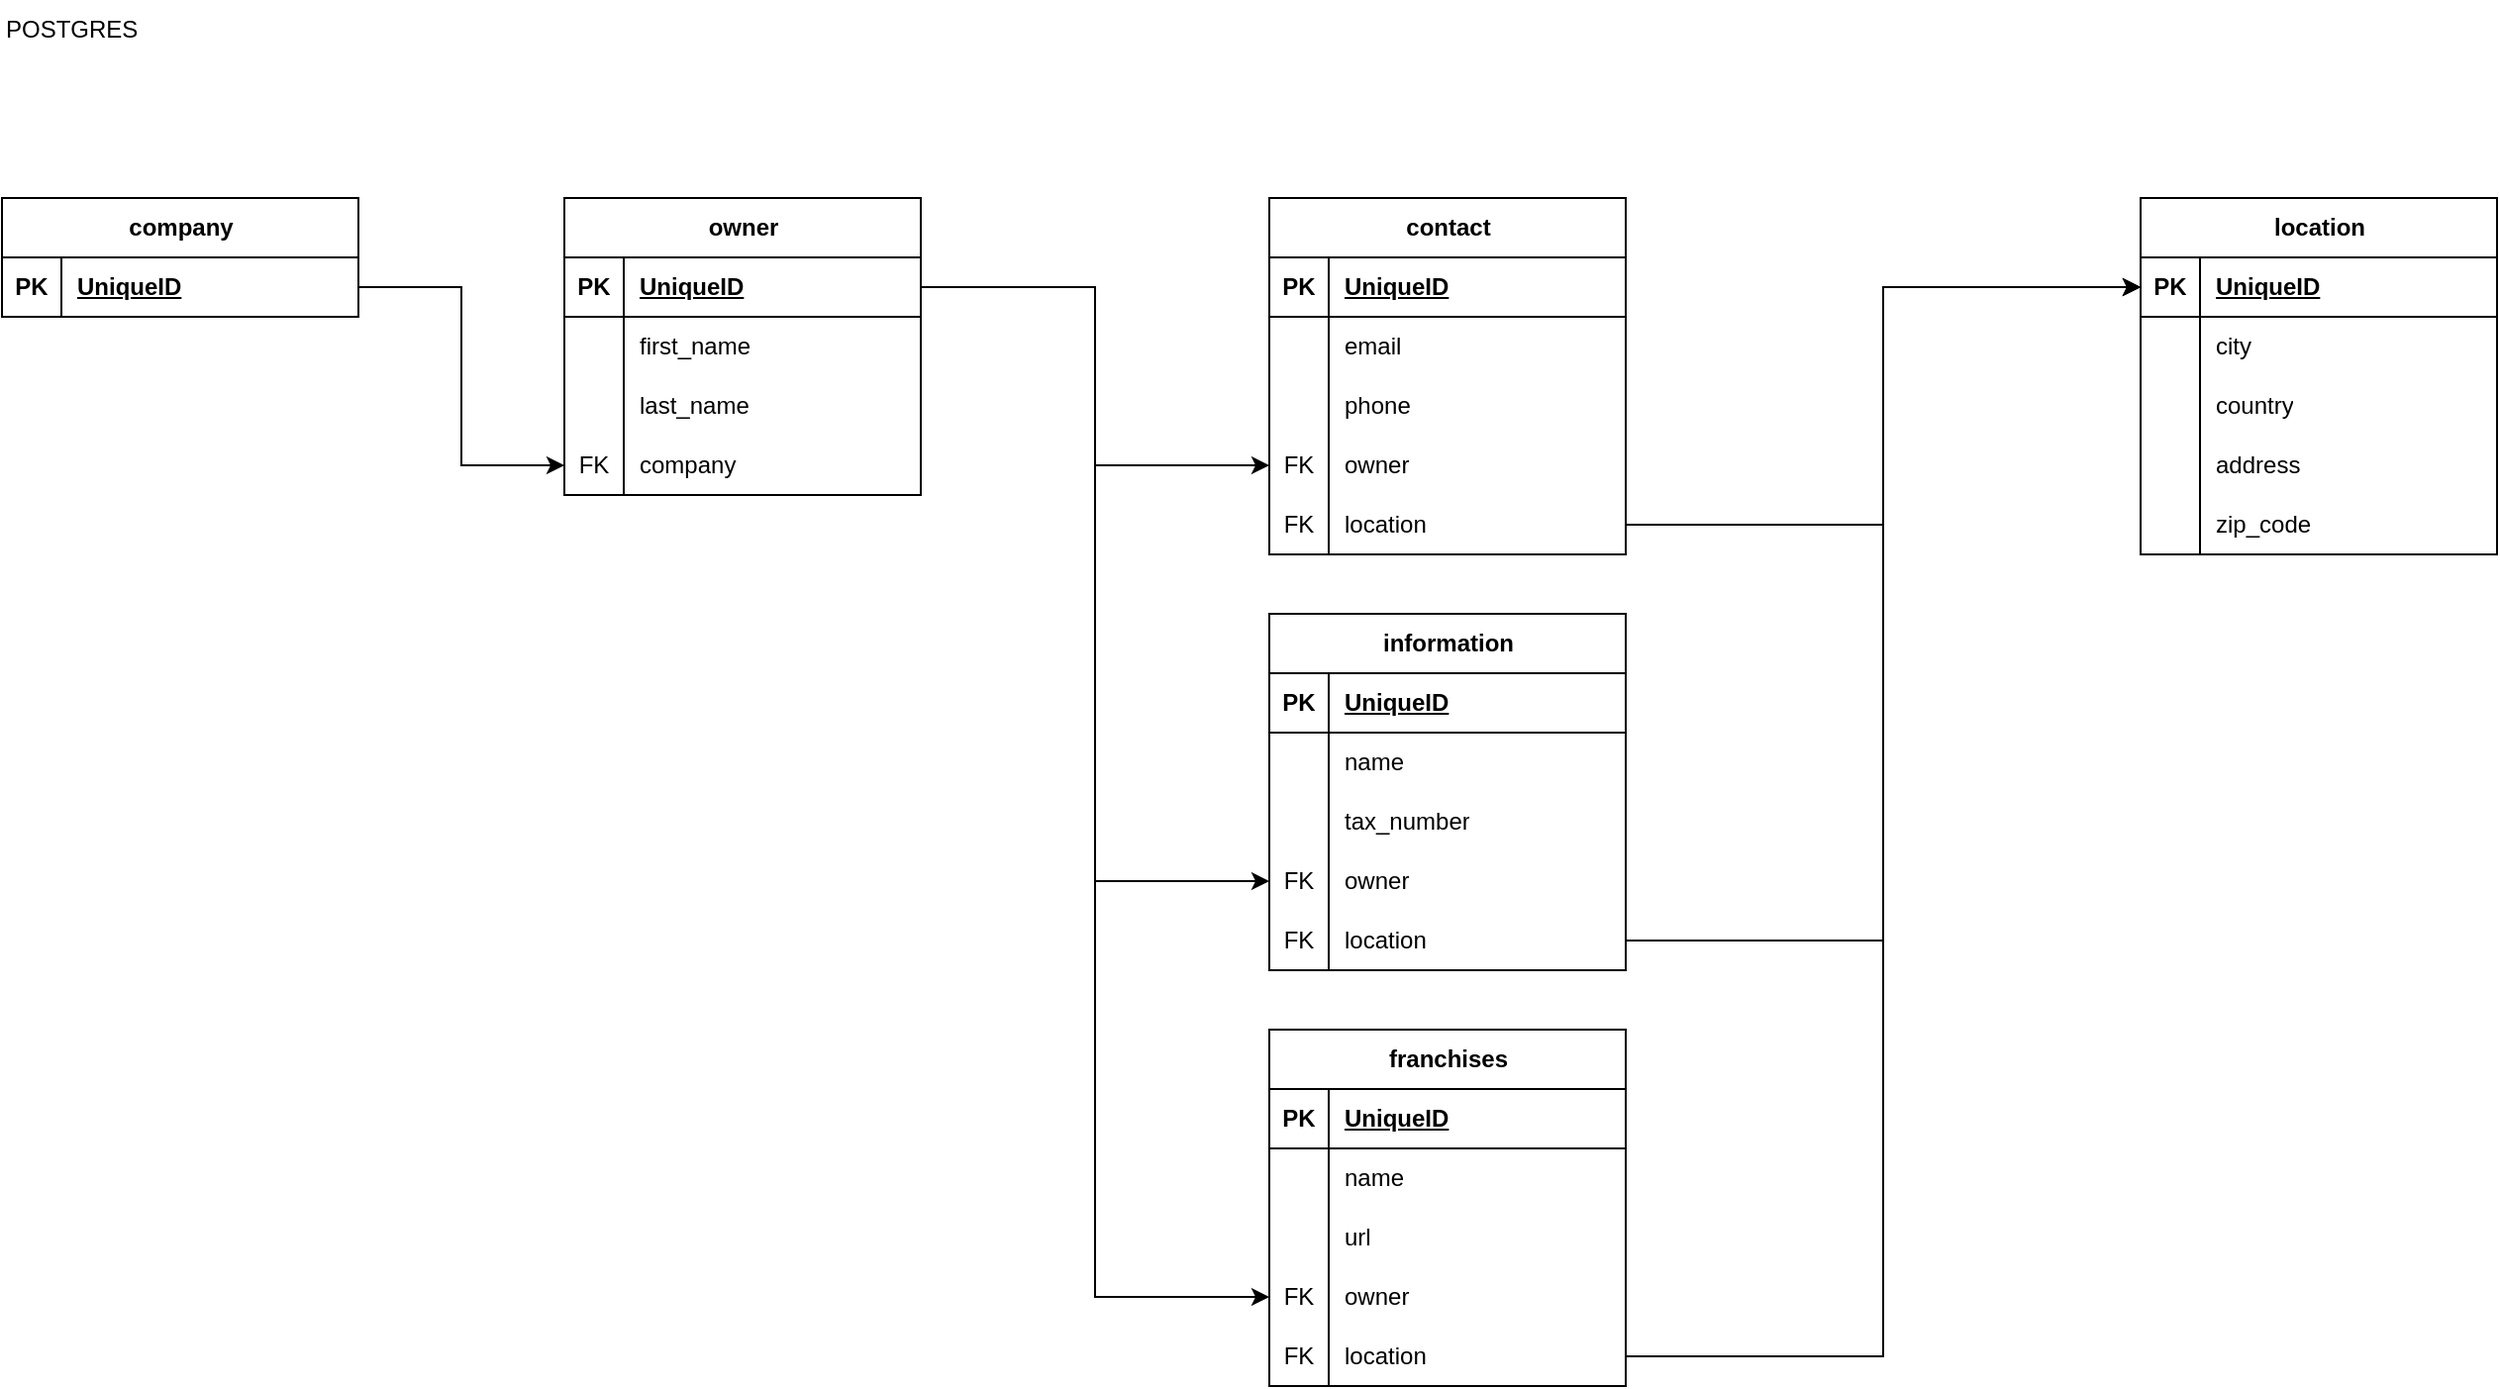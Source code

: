 <mxfile version="23.1.2" type="device">
  <diagram name="Página-1" id="Lu6jiRVJrtc0rcwJWDIR">
    <mxGraphModel dx="1656" dy="2217" grid="1" gridSize="10" guides="1" tooltips="1" connect="1" arrows="1" fold="1" page="1" pageScale="1" pageWidth="827" pageHeight="1169" math="0" shadow="0">
      <root>
        <mxCell id="0" />
        <mxCell id="1" parent="0" />
        <mxCell id="Efpk-ryuuagRvLYs-nq7-1" value="POSTGRES" style="text;html=1;align=left;verticalAlign=middle;resizable=0;points=[];autosize=1;strokeColor=none;fillColor=none;" vertex="1" parent="1">
          <mxGeometry x="40" y="-120" width="90" height="30" as="geometry" />
        </mxCell>
        <mxCell id="Efpk-ryuuagRvLYs-nq7-3" value="company" style="shape=table;startSize=30;container=1;collapsible=1;childLayout=tableLayout;fixedRows=1;rowLines=0;fontStyle=1;align=center;resizeLast=1;html=1;" vertex="1" parent="1">
          <mxGeometry x="40" y="-20" width="180" height="60" as="geometry" />
        </mxCell>
        <mxCell id="Efpk-ryuuagRvLYs-nq7-4" value="" style="shape=tableRow;horizontal=0;startSize=0;swimlaneHead=0;swimlaneBody=0;fillColor=none;collapsible=0;dropTarget=0;points=[[0,0.5],[1,0.5]];portConstraint=eastwest;top=0;left=0;right=0;bottom=1;" vertex="1" parent="Efpk-ryuuagRvLYs-nq7-3">
          <mxGeometry y="30" width="180" height="30" as="geometry" />
        </mxCell>
        <mxCell id="Efpk-ryuuagRvLYs-nq7-5" value="PK" style="shape=partialRectangle;connectable=0;fillColor=none;top=0;left=0;bottom=0;right=0;fontStyle=1;overflow=hidden;whiteSpace=wrap;html=1;" vertex="1" parent="Efpk-ryuuagRvLYs-nq7-4">
          <mxGeometry width="30" height="30" as="geometry">
            <mxRectangle width="30" height="30" as="alternateBounds" />
          </mxGeometry>
        </mxCell>
        <mxCell id="Efpk-ryuuagRvLYs-nq7-6" value="UniqueID" style="shape=partialRectangle;connectable=0;fillColor=none;top=0;left=0;bottom=0;right=0;align=left;spacingLeft=6;fontStyle=5;overflow=hidden;whiteSpace=wrap;html=1;" vertex="1" parent="Efpk-ryuuagRvLYs-nq7-4">
          <mxGeometry x="30" width="150" height="30" as="geometry">
            <mxRectangle width="150" height="30" as="alternateBounds" />
          </mxGeometry>
        </mxCell>
        <mxCell id="Efpk-ryuuagRvLYs-nq7-16" value="owner" style="shape=table;startSize=30;container=1;collapsible=1;childLayout=tableLayout;fixedRows=1;rowLines=0;fontStyle=1;align=center;resizeLast=1;html=1;" vertex="1" parent="1">
          <mxGeometry x="324" y="-20" width="180" height="150" as="geometry" />
        </mxCell>
        <mxCell id="Efpk-ryuuagRvLYs-nq7-17" value="" style="shape=tableRow;horizontal=0;startSize=0;swimlaneHead=0;swimlaneBody=0;fillColor=none;collapsible=0;dropTarget=0;points=[[0,0.5],[1,0.5]];portConstraint=eastwest;top=0;left=0;right=0;bottom=1;" vertex="1" parent="Efpk-ryuuagRvLYs-nq7-16">
          <mxGeometry y="30" width="180" height="30" as="geometry" />
        </mxCell>
        <mxCell id="Efpk-ryuuagRvLYs-nq7-18" value="PK" style="shape=partialRectangle;connectable=0;fillColor=none;top=0;left=0;bottom=0;right=0;fontStyle=1;overflow=hidden;whiteSpace=wrap;html=1;" vertex="1" parent="Efpk-ryuuagRvLYs-nq7-17">
          <mxGeometry width="30" height="30" as="geometry">
            <mxRectangle width="30" height="30" as="alternateBounds" />
          </mxGeometry>
        </mxCell>
        <mxCell id="Efpk-ryuuagRvLYs-nq7-19" value="UniqueID" style="shape=partialRectangle;connectable=0;fillColor=none;top=0;left=0;bottom=0;right=0;align=left;spacingLeft=6;fontStyle=5;overflow=hidden;whiteSpace=wrap;html=1;" vertex="1" parent="Efpk-ryuuagRvLYs-nq7-17">
          <mxGeometry x="30" width="150" height="30" as="geometry">
            <mxRectangle width="150" height="30" as="alternateBounds" />
          </mxGeometry>
        </mxCell>
        <mxCell id="Efpk-ryuuagRvLYs-nq7-20" value="" style="shape=tableRow;horizontal=0;startSize=0;swimlaneHead=0;swimlaneBody=0;fillColor=none;collapsible=0;dropTarget=0;points=[[0,0.5],[1,0.5]];portConstraint=eastwest;top=0;left=0;right=0;bottom=0;" vertex="1" parent="Efpk-ryuuagRvLYs-nq7-16">
          <mxGeometry y="60" width="180" height="30" as="geometry" />
        </mxCell>
        <mxCell id="Efpk-ryuuagRvLYs-nq7-21" value="" style="shape=partialRectangle;connectable=0;fillColor=none;top=0;left=0;bottom=0;right=0;editable=1;overflow=hidden;whiteSpace=wrap;html=1;" vertex="1" parent="Efpk-ryuuagRvLYs-nq7-20">
          <mxGeometry width="30" height="30" as="geometry">
            <mxRectangle width="30" height="30" as="alternateBounds" />
          </mxGeometry>
        </mxCell>
        <mxCell id="Efpk-ryuuagRvLYs-nq7-22" value="first_name" style="shape=partialRectangle;connectable=0;fillColor=none;top=0;left=0;bottom=0;right=0;align=left;spacingLeft=6;overflow=hidden;whiteSpace=wrap;html=1;" vertex="1" parent="Efpk-ryuuagRvLYs-nq7-20">
          <mxGeometry x="30" width="150" height="30" as="geometry">
            <mxRectangle width="150" height="30" as="alternateBounds" />
          </mxGeometry>
        </mxCell>
        <mxCell id="Efpk-ryuuagRvLYs-nq7-23" style="shape=tableRow;horizontal=0;startSize=0;swimlaneHead=0;swimlaneBody=0;fillColor=none;collapsible=0;dropTarget=0;points=[[0,0.5],[1,0.5]];portConstraint=eastwest;top=0;left=0;right=0;bottom=0;" vertex="1" parent="Efpk-ryuuagRvLYs-nq7-16">
          <mxGeometry y="90" width="180" height="30" as="geometry" />
        </mxCell>
        <mxCell id="Efpk-ryuuagRvLYs-nq7-24" style="shape=partialRectangle;connectable=0;fillColor=none;top=0;left=0;bottom=0;right=0;editable=1;overflow=hidden;whiteSpace=wrap;html=1;" vertex="1" parent="Efpk-ryuuagRvLYs-nq7-23">
          <mxGeometry width="30" height="30" as="geometry">
            <mxRectangle width="30" height="30" as="alternateBounds" />
          </mxGeometry>
        </mxCell>
        <mxCell id="Efpk-ryuuagRvLYs-nq7-25" value="last_name" style="shape=partialRectangle;connectable=0;fillColor=none;top=0;left=0;bottom=0;right=0;align=left;spacingLeft=6;overflow=hidden;whiteSpace=wrap;html=1;" vertex="1" parent="Efpk-ryuuagRvLYs-nq7-23">
          <mxGeometry x="30" width="150" height="30" as="geometry">
            <mxRectangle width="150" height="30" as="alternateBounds" />
          </mxGeometry>
        </mxCell>
        <mxCell id="Efpk-ryuuagRvLYs-nq7-26" style="shape=tableRow;horizontal=0;startSize=0;swimlaneHead=0;swimlaneBody=0;fillColor=none;collapsible=0;dropTarget=0;points=[[0,0.5],[1,0.5]];portConstraint=eastwest;top=0;left=0;right=0;bottom=0;" vertex="1" parent="Efpk-ryuuagRvLYs-nq7-16">
          <mxGeometry y="120" width="180" height="30" as="geometry" />
        </mxCell>
        <mxCell id="Efpk-ryuuagRvLYs-nq7-27" value="FK" style="shape=partialRectangle;connectable=0;fillColor=none;top=0;left=0;bottom=0;right=0;editable=1;overflow=hidden;whiteSpace=wrap;html=1;" vertex="1" parent="Efpk-ryuuagRvLYs-nq7-26">
          <mxGeometry width="30" height="30" as="geometry">
            <mxRectangle width="30" height="30" as="alternateBounds" />
          </mxGeometry>
        </mxCell>
        <mxCell id="Efpk-ryuuagRvLYs-nq7-28" value="company" style="shape=partialRectangle;connectable=0;fillColor=none;top=0;left=0;bottom=0;right=0;align=left;spacingLeft=6;overflow=hidden;whiteSpace=wrap;html=1;" vertex="1" parent="Efpk-ryuuagRvLYs-nq7-26">
          <mxGeometry x="30" width="150" height="30" as="geometry">
            <mxRectangle width="150" height="30" as="alternateBounds" />
          </mxGeometry>
        </mxCell>
        <mxCell id="Efpk-ryuuagRvLYs-nq7-35" style="edgeStyle=orthogonalEdgeStyle;rounded=0;orthogonalLoop=1;jettySize=auto;html=1;" edge="1" parent="1" source="Efpk-ryuuagRvLYs-nq7-4" target="Efpk-ryuuagRvLYs-nq7-26">
          <mxGeometry relative="1" as="geometry" />
        </mxCell>
        <mxCell id="Efpk-ryuuagRvLYs-nq7-36" value="contact" style="shape=table;startSize=30;container=1;collapsible=1;childLayout=tableLayout;fixedRows=1;rowLines=0;fontStyle=1;align=center;resizeLast=1;html=1;" vertex="1" parent="1">
          <mxGeometry x="680" y="-20" width="180" height="180" as="geometry" />
        </mxCell>
        <mxCell id="Efpk-ryuuagRvLYs-nq7-37" value="" style="shape=tableRow;horizontal=0;startSize=0;swimlaneHead=0;swimlaneBody=0;fillColor=none;collapsible=0;dropTarget=0;points=[[0,0.5],[1,0.5]];portConstraint=eastwest;top=0;left=0;right=0;bottom=1;" vertex="1" parent="Efpk-ryuuagRvLYs-nq7-36">
          <mxGeometry y="30" width="180" height="30" as="geometry" />
        </mxCell>
        <mxCell id="Efpk-ryuuagRvLYs-nq7-38" value="PK" style="shape=partialRectangle;connectable=0;fillColor=none;top=0;left=0;bottom=0;right=0;fontStyle=1;overflow=hidden;whiteSpace=wrap;html=1;" vertex="1" parent="Efpk-ryuuagRvLYs-nq7-37">
          <mxGeometry width="30" height="30" as="geometry">
            <mxRectangle width="30" height="30" as="alternateBounds" />
          </mxGeometry>
        </mxCell>
        <mxCell id="Efpk-ryuuagRvLYs-nq7-39" value="UniqueID" style="shape=partialRectangle;connectable=0;fillColor=none;top=0;left=0;bottom=0;right=0;align=left;spacingLeft=6;fontStyle=5;overflow=hidden;whiteSpace=wrap;html=1;" vertex="1" parent="Efpk-ryuuagRvLYs-nq7-37">
          <mxGeometry x="30" width="150" height="30" as="geometry">
            <mxRectangle width="150" height="30" as="alternateBounds" />
          </mxGeometry>
        </mxCell>
        <mxCell id="Efpk-ryuuagRvLYs-nq7-40" value="" style="shape=tableRow;horizontal=0;startSize=0;swimlaneHead=0;swimlaneBody=0;fillColor=none;collapsible=0;dropTarget=0;points=[[0,0.5],[1,0.5]];portConstraint=eastwest;top=0;left=0;right=0;bottom=0;" vertex="1" parent="Efpk-ryuuagRvLYs-nq7-36">
          <mxGeometry y="60" width="180" height="30" as="geometry" />
        </mxCell>
        <mxCell id="Efpk-ryuuagRvLYs-nq7-41" value="" style="shape=partialRectangle;connectable=0;fillColor=none;top=0;left=0;bottom=0;right=0;editable=1;overflow=hidden;whiteSpace=wrap;html=1;" vertex="1" parent="Efpk-ryuuagRvLYs-nq7-40">
          <mxGeometry width="30" height="30" as="geometry">
            <mxRectangle width="30" height="30" as="alternateBounds" />
          </mxGeometry>
        </mxCell>
        <mxCell id="Efpk-ryuuagRvLYs-nq7-42" value="email" style="shape=partialRectangle;connectable=0;fillColor=none;top=0;left=0;bottom=0;right=0;align=left;spacingLeft=6;overflow=hidden;whiteSpace=wrap;html=1;" vertex="1" parent="Efpk-ryuuagRvLYs-nq7-40">
          <mxGeometry x="30" width="150" height="30" as="geometry">
            <mxRectangle width="150" height="30" as="alternateBounds" />
          </mxGeometry>
        </mxCell>
        <mxCell id="Efpk-ryuuagRvLYs-nq7-43" style="shape=tableRow;horizontal=0;startSize=0;swimlaneHead=0;swimlaneBody=0;fillColor=none;collapsible=0;dropTarget=0;points=[[0,0.5],[1,0.5]];portConstraint=eastwest;top=0;left=0;right=0;bottom=0;" vertex="1" parent="Efpk-ryuuagRvLYs-nq7-36">
          <mxGeometry y="90" width="180" height="30" as="geometry" />
        </mxCell>
        <mxCell id="Efpk-ryuuagRvLYs-nq7-44" style="shape=partialRectangle;connectable=0;fillColor=none;top=0;left=0;bottom=0;right=0;editable=1;overflow=hidden;whiteSpace=wrap;html=1;" vertex="1" parent="Efpk-ryuuagRvLYs-nq7-43">
          <mxGeometry width="30" height="30" as="geometry">
            <mxRectangle width="30" height="30" as="alternateBounds" />
          </mxGeometry>
        </mxCell>
        <mxCell id="Efpk-ryuuagRvLYs-nq7-45" value="phone" style="shape=partialRectangle;connectable=0;fillColor=none;top=0;left=0;bottom=0;right=0;align=left;spacingLeft=6;overflow=hidden;whiteSpace=wrap;html=1;" vertex="1" parent="Efpk-ryuuagRvLYs-nq7-43">
          <mxGeometry x="30" width="150" height="30" as="geometry">
            <mxRectangle width="150" height="30" as="alternateBounds" />
          </mxGeometry>
        </mxCell>
        <mxCell id="Efpk-ryuuagRvLYs-nq7-46" style="shape=tableRow;horizontal=0;startSize=0;swimlaneHead=0;swimlaneBody=0;fillColor=none;collapsible=0;dropTarget=0;points=[[0,0.5],[1,0.5]];portConstraint=eastwest;top=0;left=0;right=0;bottom=0;" vertex="1" parent="Efpk-ryuuagRvLYs-nq7-36">
          <mxGeometry y="120" width="180" height="30" as="geometry" />
        </mxCell>
        <mxCell id="Efpk-ryuuagRvLYs-nq7-47" value="FK" style="shape=partialRectangle;connectable=0;fillColor=none;top=0;left=0;bottom=0;right=0;editable=1;overflow=hidden;whiteSpace=wrap;html=1;" vertex="1" parent="Efpk-ryuuagRvLYs-nq7-46">
          <mxGeometry width="30" height="30" as="geometry">
            <mxRectangle width="30" height="30" as="alternateBounds" />
          </mxGeometry>
        </mxCell>
        <mxCell id="Efpk-ryuuagRvLYs-nq7-48" value="owner" style="shape=partialRectangle;connectable=0;fillColor=none;top=0;left=0;bottom=0;right=0;align=left;spacingLeft=6;overflow=hidden;whiteSpace=wrap;html=1;" vertex="1" parent="Efpk-ryuuagRvLYs-nq7-46">
          <mxGeometry x="30" width="150" height="30" as="geometry">
            <mxRectangle width="150" height="30" as="alternateBounds" />
          </mxGeometry>
        </mxCell>
        <mxCell id="Efpk-ryuuagRvLYs-nq7-83" style="shape=tableRow;horizontal=0;startSize=0;swimlaneHead=0;swimlaneBody=0;fillColor=none;collapsible=0;dropTarget=0;points=[[0,0.5],[1,0.5]];portConstraint=eastwest;top=0;left=0;right=0;bottom=0;" vertex="1" parent="Efpk-ryuuagRvLYs-nq7-36">
          <mxGeometry y="150" width="180" height="30" as="geometry" />
        </mxCell>
        <mxCell id="Efpk-ryuuagRvLYs-nq7-84" value="FK" style="shape=partialRectangle;connectable=0;fillColor=none;top=0;left=0;bottom=0;right=0;editable=1;overflow=hidden;whiteSpace=wrap;html=1;" vertex="1" parent="Efpk-ryuuagRvLYs-nq7-83">
          <mxGeometry width="30" height="30" as="geometry">
            <mxRectangle width="30" height="30" as="alternateBounds" />
          </mxGeometry>
        </mxCell>
        <mxCell id="Efpk-ryuuagRvLYs-nq7-85" value="location" style="shape=partialRectangle;connectable=0;fillColor=none;top=0;left=0;bottom=0;right=0;align=left;spacingLeft=6;overflow=hidden;whiteSpace=wrap;html=1;" vertex="1" parent="Efpk-ryuuagRvLYs-nq7-83">
          <mxGeometry x="30" width="150" height="30" as="geometry">
            <mxRectangle width="150" height="30" as="alternateBounds" />
          </mxGeometry>
        </mxCell>
        <mxCell id="Efpk-ryuuagRvLYs-nq7-50" value="location" style="shape=table;startSize=30;container=1;collapsible=1;childLayout=tableLayout;fixedRows=1;rowLines=0;fontStyle=1;align=center;resizeLast=1;html=1;" vertex="1" parent="1">
          <mxGeometry x="1120" y="-20" width="180" height="180" as="geometry" />
        </mxCell>
        <mxCell id="Efpk-ryuuagRvLYs-nq7-51" value="" style="shape=tableRow;horizontal=0;startSize=0;swimlaneHead=0;swimlaneBody=0;fillColor=none;collapsible=0;dropTarget=0;points=[[0,0.5],[1,0.5]];portConstraint=eastwest;top=0;left=0;right=0;bottom=1;" vertex="1" parent="Efpk-ryuuagRvLYs-nq7-50">
          <mxGeometry y="30" width="180" height="30" as="geometry" />
        </mxCell>
        <mxCell id="Efpk-ryuuagRvLYs-nq7-52" value="PK" style="shape=partialRectangle;connectable=0;fillColor=none;top=0;left=0;bottom=0;right=0;fontStyle=1;overflow=hidden;whiteSpace=wrap;html=1;" vertex="1" parent="Efpk-ryuuagRvLYs-nq7-51">
          <mxGeometry width="30" height="30" as="geometry">
            <mxRectangle width="30" height="30" as="alternateBounds" />
          </mxGeometry>
        </mxCell>
        <mxCell id="Efpk-ryuuagRvLYs-nq7-53" value="UniqueID" style="shape=partialRectangle;connectable=0;fillColor=none;top=0;left=0;bottom=0;right=0;align=left;spacingLeft=6;fontStyle=5;overflow=hidden;whiteSpace=wrap;html=1;" vertex="1" parent="Efpk-ryuuagRvLYs-nq7-51">
          <mxGeometry x="30" width="150" height="30" as="geometry">
            <mxRectangle width="150" height="30" as="alternateBounds" />
          </mxGeometry>
        </mxCell>
        <mxCell id="Efpk-ryuuagRvLYs-nq7-54" value="" style="shape=tableRow;horizontal=0;startSize=0;swimlaneHead=0;swimlaneBody=0;fillColor=none;collapsible=0;dropTarget=0;points=[[0,0.5],[1,0.5]];portConstraint=eastwest;top=0;left=0;right=0;bottom=0;" vertex="1" parent="Efpk-ryuuagRvLYs-nq7-50">
          <mxGeometry y="60" width="180" height="30" as="geometry" />
        </mxCell>
        <mxCell id="Efpk-ryuuagRvLYs-nq7-55" value="" style="shape=partialRectangle;connectable=0;fillColor=none;top=0;left=0;bottom=0;right=0;editable=1;overflow=hidden;whiteSpace=wrap;html=1;" vertex="1" parent="Efpk-ryuuagRvLYs-nq7-54">
          <mxGeometry width="30" height="30" as="geometry">
            <mxRectangle width="30" height="30" as="alternateBounds" />
          </mxGeometry>
        </mxCell>
        <mxCell id="Efpk-ryuuagRvLYs-nq7-56" value="city" style="shape=partialRectangle;connectable=0;fillColor=none;top=0;left=0;bottom=0;right=0;align=left;spacingLeft=6;overflow=hidden;whiteSpace=wrap;html=1;" vertex="1" parent="Efpk-ryuuagRvLYs-nq7-54">
          <mxGeometry x="30" width="150" height="30" as="geometry">
            <mxRectangle width="150" height="30" as="alternateBounds" />
          </mxGeometry>
        </mxCell>
        <mxCell id="Efpk-ryuuagRvLYs-nq7-57" style="shape=tableRow;horizontal=0;startSize=0;swimlaneHead=0;swimlaneBody=0;fillColor=none;collapsible=0;dropTarget=0;points=[[0,0.5],[1,0.5]];portConstraint=eastwest;top=0;left=0;right=0;bottom=0;" vertex="1" parent="Efpk-ryuuagRvLYs-nq7-50">
          <mxGeometry y="90" width="180" height="30" as="geometry" />
        </mxCell>
        <mxCell id="Efpk-ryuuagRvLYs-nq7-58" style="shape=partialRectangle;connectable=0;fillColor=none;top=0;left=0;bottom=0;right=0;editable=1;overflow=hidden;whiteSpace=wrap;html=1;" vertex="1" parent="Efpk-ryuuagRvLYs-nq7-57">
          <mxGeometry width="30" height="30" as="geometry">
            <mxRectangle width="30" height="30" as="alternateBounds" />
          </mxGeometry>
        </mxCell>
        <mxCell id="Efpk-ryuuagRvLYs-nq7-59" value="country" style="shape=partialRectangle;connectable=0;fillColor=none;top=0;left=0;bottom=0;right=0;align=left;spacingLeft=6;overflow=hidden;whiteSpace=wrap;html=1;" vertex="1" parent="Efpk-ryuuagRvLYs-nq7-57">
          <mxGeometry x="30" width="150" height="30" as="geometry">
            <mxRectangle width="150" height="30" as="alternateBounds" />
          </mxGeometry>
        </mxCell>
        <mxCell id="Efpk-ryuuagRvLYs-nq7-60" style="shape=tableRow;horizontal=0;startSize=0;swimlaneHead=0;swimlaneBody=0;fillColor=none;collapsible=0;dropTarget=0;points=[[0,0.5],[1,0.5]];portConstraint=eastwest;top=0;left=0;right=0;bottom=0;" vertex="1" parent="Efpk-ryuuagRvLYs-nq7-50">
          <mxGeometry y="120" width="180" height="30" as="geometry" />
        </mxCell>
        <mxCell id="Efpk-ryuuagRvLYs-nq7-61" value="" style="shape=partialRectangle;connectable=0;fillColor=none;top=0;left=0;bottom=0;right=0;editable=1;overflow=hidden;whiteSpace=wrap;html=1;" vertex="1" parent="Efpk-ryuuagRvLYs-nq7-60">
          <mxGeometry width="30" height="30" as="geometry">
            <mxRectangle width="30" height="30" as="alternateBounds" />
          </mxGeometry>
        </mxCell>
        <mxCell id="Efpk-ryuuagRvLYs-nq7-62" value="address" style="shape=partialRectangle;connectable=0;fillColor=none;top=0;left=0;bottom=0;right=0;align=left;spacingLeft=6;overflow=hidden;whiteSpace=wrap;html=1;" vertex="1" parent="Efpk-ryuuagRvLYs-nq7-60">
          <mxGeometry x="30" width="150" height="30" as="geometry">
            <mxRectangle width="150" height="30" as="alternateBounds" />
          </mxGeometry>
        </mxCell>
        <mxCell id="Efpk-ryuuagRvLYs-nq7-63" style="shape=tableRow;horizontal=0;startSize=0;swimlaneHead=0;swimlaneBody=0;fillColor=none;collapsible=0;dropTarget=0;points=[[0,0.5],[1,0.5]];portConstraint=eastwest;top=0;left=0;right=0;bottom=0;" vertex="1" parent="Efpk-ryuuagRvLYs-nq7-50">
          <mxGeometry y="150" width="180" height="30" as="geometry" />
        </mxCell>
        <mxCell id="Efpk-ryuuagRvLYs-nq7-64" style="shape=partialRectangle;connectable=0;fillColor=none;top=0;left=0;bottom=0;right=0;editable=1;overflow=hidden;whiteSpace=wrap;html=1;" vertex="1" parent="Efpk-ryuuagRvLYs-nq7-63">
          <mxGeometry width="30" height="30" as="geometry">
            <mxRectangle width="30" height="30" as="alternateBounds" />
          </mxGeometry>
        </mxCell>
        <mxCell id="Efpk-ryuuagRvLYs-nq7-65" value="zip_code" style="shape=partialRectangle;connectable=0;fillColor=none;top=0;left=0;bottom=0;right=0;align=left;spacingLeft=6;overflow=hidden;whiteSpace=wrap;html=1;" vertex="1" parent="Efpk-ryuuagRvLYs-nq7-63">
          <mxGeometry x="30" width="150" height="30" as="geometry">
            <mxRectangle width="150" height="30" as="alternateBounds" />
          </mxGeometry>
        </mxCell>
        <mxCell id="Efpk-ryuuagRvLYs-nq7-70" value="information" style="shape=table;startSize=30;container=1;collapsible=1;childLayout=tableLayout;fixedRows=1;rowLines=0;fontStyle=1;align=center;resizeLast=1;html=1;" vertex="1" parent="1">
          <mxGeometry x="680" y="190" width="180" height="180" as="geometry" />
        </mxCell>
        <mxCell id="Efpk-ryuuagRvLYs-nq7-71" value="" style="shape=tableRow;horizontal=0;startSize=0;swimlaneHead=0;swimlaneBody=0;fillColor=none;collapsible=0;dropTarget=0;points=[[0,0.5],[1,0.5]];portConstraint=eastwest;top=0;left=0;right=0;bottom=1;" vertex="1" parent="Efpk-ryuuagRvLYs-nq7-70">
          <mxGeometry y="30" width="180" height="30" as="geometry" />
        </mxCell>
        <mxCell id="Efpk-ryuuagRvLYs-nq7-72" value="PK" style="shape=partialRectangle;connectable=0;fillColor=none;top=0;left=0;bottom=0;right=0;fontStyle=1;overflow=hidden;whiteSpace=wrap;html=1;" vertex="1" parent="Efpk-ryuuagRvLYs-nq7-71">
          <mxGeometry width="30" height="30" as="geometry">
            <mxRectangle width="30" height="30" as="alternateBounds" />
          </mxGeometry>
        </mxCell>
        <mxCell id="Efpk-ryuuagRvLYs-nq7-73" value="UniqueID" style="shape=partialRectangle;connectable=0;fillColor=none;top=0;left=0;bottom=0;right=0;align=left;spacingLeft=6;fontStyle=5;overflow=hidden;whiteSpace=wrap;html=1;" vertex="1" parent="Efpk-ryuuagRvLYs-nq7-71">
          <mxGeometry x="30" width="150" height="30" as="geometry">
            <mxRectangle width="150" height="30" as="alternateBounds" />
          </mxGeometry>
        </mxCell>
        <mxCell id="Efpk-ryuuagRvLYs-nq7-74" value="" style="shape=tableRow;horizontal=0;startSize=0;swimlaneHead=0;swimlaneBody=0;fillColor=none;collapsible=0;dropTarget=0;points=[[0,0.5],[1,0.5]];portConstraint=eastwest;top=0;left=0;right=0;bottom=0;" vertex="1" parent="Efpk-ryuuagRvLYs-nq7-70">
          <mxGeometry y="60" width="180" height="30" as="geometry" />
        </mxCell>
        <mxCell id="Efpk-ryuuagRvLYs-nq7-75" value="" style="shape=partialRectangle;connectable=0;fillColor=none;top=0;left=0;bottom=0;right=0;editable=1;overflow=hidden;whiteSpace=wrap;html=1;" vertex="1" parent="Efpk-ryuuagRvLYs-nq7-74">
          <mxGeometry width="30" height="30" as="geometry">
            <mxRectangle width="30" height="30" as="alternateBounds" />
          </mxGeometry>
        </mxCell>
        <mxCell id="Efpk-ryuuagRvLYs-nq7-76" value="name" style="shape=partialRectangle;connectable=0;fillColor=none;top=0;left=0;bottom=0;right=0;align=left;spacingLeft=6;overflow=hidden;whiteSpace=wrap;html=1;" vertex="1" parent="Efpk-ryuuagRvLYs-nq7-74">
          <mxGeometry x="30" width="150" height="30" as="geometry">
            <mxRectangle width="150" height="30" as="alternateBounds" />
          </mxGeometry>
        </mxCell>
        <mxCell id="Efpk-ryuuagRvLYs-nq7-77" style="shape=tableRow;horizontal=0;startSize=0;swimlaneHead=0;swimlaneBody=0;fillColor=none;collapsible=0;dropTarget=0;points=[[0,0.5],[1,0.5]];portConstraint=eastwest;top=0;left=0;right=0;bottom=0;" vertex="1" parent="Efpk-ryuuagRvLYs-nq7-70">
          <mxGeometry y="90" width="180" height="30" as="geometry" />
        </mxCell>
        <mxCell id="Efpk-ryuuagRvLYs-nq7-78" style="shape=partialRectangle;connectable=0;fillColor=none;top=0;left=0;bottom=0;right=0;editable=1;overflow=hidden;whiteSpace=wrap;html=1;" vertex="1" parent="Efpk-ryuuagRvLYs-nq7-77">
          <mxGeometry width="30" height="30" as="geometry">
            <mxRectangle width="30" height="30" as="alternateBounds" />
          </mxGeometry>
        </mxCell>
        <mxCell id="Efpk-ryuuagRvLYs-nq7-79" value="tax_number" style="shape=partialRectangle;connectable=0;fillColor=none;top=0;left=0;bottom=0;right=0;align=left;spacingLeft=6;overflow=hidden;whiteSpace=wrap;html=1;" vertex="1" parent="Efpk-ryuuagRvLYs-nq7-77">
          <mxGeometry x="30" width="150" height="30" as="geometry">
            <mxRectangle width="150" height="30" as="alternateBounds" />
          </mxGeometry>
        </mxCell>
        <mxCell id="Efpk-ryuuagRvLYs-nq7-80" style="shape=tableRow;horizontal=0;startSize=0;swimlaneHead=0;swimlaneBody=0;fillColor=none;collapsible=0;dropTarget=0;points=[[0,0.5],[1,0.5]];portConstraint=eastwest;top=0;left=0;right=0;bottom=0;" vertex="1" parent="Efpk-ryuuagRvLYs-nq7-70">
          <mxGeometry y="120" width="180" height="30" as="geometry" />
        </mxCell>
        <mxCell id="Efpk-ryuuagRvLYs-nq7-81" value="FK" style="shape=partialRectangle;connectable=0;fillColor=none;top=0;left=0;bottom=0;right=0;editable=1;overflow=hidden;whiteSpace=wrap;html=1;" vertex="1" parent="Efpk-ryuuagRvLYs-nq7-80">
          <mxGeometry width="30" height="30" as="geometry">
            <mxRectangle width="30" height="30" as="alternateBounds" />
          </mxGeometry>
        </mxCell>
        <mxCell id="Efpk-ryuuagRvLYs-nq7-82" value="owner" style="shape=partialRectangle;connectable=0;fillColor=none;top=0;left=0;bottom=0;right=0;align=left;spacingLeft=6;overflow=hidden;whiteSpace=wrap;html=1;" vertex="1" parent="Efpk-ryuuagRvLYs-nq7-80">
          <mxGeometry x="30" width="150" height="30" as="geometry">
            <mxRectangle width="150" height="30" as="alternateBounds" />
          </mxGeometry>
        </mxCell>
        <mxCell id="Efpk-ryuuagRvLYs-nq7-87" style="shape=tableRow;horizontal=0;startSize=0;swimlaneHead=0;swimlaneBody=0;fillColor=none;collapsible=0;dropTarget=0;points=[[0,0.5],[1,0.5]];portConstraint=eastwest;top=0;left=0;right=0;bottom=0;" vertex="1" parent="Efpk-ryuuagRvLYs-nq7-70">
          <mxGeometry y="150" width="180" height="30" as="geometry" />
        </mxCell>
        <mxCell id="Efpk-ryuuagRvLYs-nq7-88" value="FK" style="shape=partialRectangle;connectable=0;fillColor=none;top=0;left=0;bottom=0;right=0;editable=1;overflow=hidden;whiteSpace=wrap;html=1;" vertex="1" parent="Efpk-ryuuagRvLYs-nq7-87">
          <mxGeometry width="30" height="30" as="geometry">
            <mxRectangle width="30" height="30" as="alternateBounds" />
          </mxGeometry>
        </mxCell>
        <mxCell id="Efpk-ryuuagRvLYs-nq7-89" value="location" style="shape=partialRectangle;connectable=0;fillColor=none;top=0;left=0;bottom=0;right=0;align=left;spacingLeft=6;overflow=hidden;whiteSpace=wrap;html=1;" vertex="1" parent="Efpk-ryuuagRvLYs-nq7-87">
          <mxGeometry x="30" width="150" height="30" as="geometry">
            <mxRectangle width="150" height="30" as="alternateBounds" />
          </mxGeometry>
        </mxCell>
        <mxCell id="Efpk-ryuuagRvLYs-nq7-117" value="franchises" style="shape=table;startSize=30;container=1;collapsible=1;childLayout=tableLayout;fixedRows=1;rowLines=0;fontStyle=1;align=center;resizeLast=1;html=1;" vertex="1" parent="1">
          <mxGeometry x="680" y="400" width="180" height="180" as="geometry" />
        </mxCell>
        <mxCell id="Efpk-ryuuagRvLYs-nq7-118" value="" style="shape=tableRow;horizontal=0;startSize=0;swimlaneHead=0;swimlaneBody=0;fillColor=none;collapsible=0;dropTarget=0;points=[[0,0.5],[1,0.5]];portConstraint=eastwest;top=0;left=0;right=0;bottom=1;" vertex="1" parent="Efpk-ryuuagRvLYs-nq7-117">
          <mxGeometry y="30" width="180" height="30" as="geometry" />
        </mxCell>
        <mxCell id="Efpk-ryuuagRvLYs-nq7-119" value="PK" style="shape=partialRectangle;connectable=0;fillColor=none;top=0;left=0;bottom=0;right=0;fontStyle=1;overflow=hidden;whiteSpace=wrap;html=1;" vertex="1" parent="Efpk-ryuuagRvLYs-nq7-118">
          <mxGeometry width="30" height="30" as="geometry">
            <mxRectangle width="30" height="30" as="alternateBounds" />
          </mxGeometry>
        </mxCell>
        <mxCell id="Efpk-ryuuagRvLYs-nq7-120" value="UniqueID" style="shape=partialRectangle;connectable=0;fillColor=none;top=0;left=0;bottom=0;right=0;align=left;spacingLeft=6;fontStyle=5;overflow=hidden;whiteSpace=wrap;html=1;" vertex="1" parent="Efpk-ryuuagRvLYs-nq7-118">
          <mxGeometry x="30" width="150" height="30" as="geometry">
            <mxRectangle width="150" height="30" as="alternateBounds" />
          </mxGeometry>
        </mxCell>
        <mxCell id="Efpk-ryuuagRvLYs-nq7-121" value="" style="shape=tableRow;horizontal=0;startSize=0;swimlaneHead=0;swimlaneBody=0;fillColor=none;collapsible=0;dropTarget=0;points=[[0,0.5],[1,0.5]];portConstraint=eastwest;top=0;left=0;right=0;bottom=0;" vertex="1" parent="Efpk-ryuuagRvLYs-nq7-117">
          <mxGeometry y="60" width="180" height="30" as="geometry" />
        </mxCell>
        <mxCell id="Efpk-ryuuagRvLYs-nq7-122" value="" style="shape=partialRectangle;connectable=0;fillColor=none;top=0;left=0;bottom=0;right=0;editable=1;overflow=hidden;whiteSpace=wrap;html=1;" vertex="1" parent="Efpk-ryuuagRvLYs-nq7-121">
          <mxGeometry width="30" height="30" as="geometry">
            <mxRectangle width="30" height="30" as="alternateBounds" />
          </mxGeometry>
        </mxCell>
        <mxCell id="Efpk-ryuuagRvLYs-nq7-123" value="name" style="shape=partialRectangle;connectable=0;fillColor=none;top=0;left=0;bottom=0;right=0;align=left;spacingLeft=6;overflow=hidden;whiteSpace=wrap;html=1;" vertex="1" parent="Efpk-ryuuagRvLYs-nq7-121">
          <mxGeometry x="30" width="150" height="30" as="geometry">
            <mxRectangle width="150" height="30" as="alternateBounds" />
          </mxGeometry>
        </mxCell>
        <mxCell id="Efpk-ryuuagRvLYs-nq7-124" style="shape=tableRow;horizontal=0;startSize=0;swimlaneHead=0;swimlaneBody=0;fillColor=none;collapsible=0;dropTarget=0;points=[[0,0.5],[1,0.5]];portConstraint=eastwest;top=0;left=0;right=0;bottom=0;" vertex="1" parent="Efpk-ryuuagRvLYs-nq7-117">
          <mxGeometry y="90" width="180" height="30" as="geometry" />
        </mxCell>
        <mxCell id="Efpk-ryuuagRvLYs-nq7-125" style="shape=partialRectangle;connectable=0;fillColor=none;top=0;left=0;bottom=0;right=0;editable=1;overflow=hidden;whiteSpace=wrap;html=1;" vertex="1" parent="Efpk-ryuuagRvLYs-nq7-124">
          <mxGeometry width="30" height="30" as="geometry">
            <mxRectangle width="30" height="30" as="alternateBounds" />
          </mxGeometry>
        </mxCell>
        <mxCell id="Efpk-ryuuagRvLYs-nq7-126" value="url" style="shape=partialRectangle;connectable=0;fillColor=none;top=0;left=0;bottom=0;right=0;align=left;spacingLeft=6;overflow=hidden;whiteSpace=wrap;html=1;" vertex="1" parent="Efpk-ryuuagRvLYs-nq7-124">
          <mxGeometry x="30" width="150" height="30" as="geometry">
            <mxRectangle width="150" height="30" as="alternateBounds" />
          </mxGeometry>
        </mxCell>
        <mxCell id="Efpk-ryuuagRvLYs-nq7-133" style="shape=tableRow;horizontal=0;startSize=0;swimlaneHead=0;swimlaneBody=0;fillColor=none;collapsible=0;dropTarget=0;points=[[0,0.5],[1,0.5]];portConstraint=eastwest;top=0;left=0;right=0;bottom=0;" vertex="1" parent="Efpk-ryuuagRvLYs-nq7-117">
          <mxGeometry y="120" width="180" height="30" as="geometry" />
        </mxCell>
        <mxCell id="Efpk-ryuuagRvLYs-nq7-134" value="FK" style="shape=partialRectangle;connectable=0;fillColor=none;top=0;left=0;bottom=0;right=0;editable=1;overflow=hidden;whiteSpace=wrap;html=1;" vertex="1" parent="Efpk-ryuuagRvLYs-nq7-133">
          <mxGeometry width="30" height="30" as="geometry">
            <mxRectangle width="30" height="30" as="alternateBounds" />
          </mxGeometry>
        </mxCell>
        <mxCell id="Efpk-ryuuagRvLYs-nq7-135" value="owner" style="shape=partialRectangle;connectable=0;fillColor=none;top=0;left=0;bottom=0;right=0;align=left;spacingLeft=6;overflow=hidden;whiteSpace=wrap;html=1;" vertex="1" parent="Efpk-ryuuagRvLYs-nq7-133">
          <mxGeometry x="30" width="150" height="30" as="geometry">
            <mxRectangle width="150" height="30" as="alternateBounds" />
          </mxGeometry>
        </mxCell>
        <mxCell id="Efpk-ryuuagRvLYs-nq7-127" style="shape=tableRow;horizontal=0;startSize=0;swimlaneHead=0;swimlaneBody=0;fillColor=none;collapsible=0;dropTarget=0;points=[[0,0.5],[1,0.5]];portConstraint=eastwest;top=0;left=0;right=0;bottom=0;" vertex="1" parent="Efpk-ryuuagRvLYs-nq7-117">
          <mxGeometry y="150" width="180" height="30" as="geometry" />
        </mxCell>
        <mxCell id="Efpk-ryuuagRvLYs-nq7-128" value="FK" style="shape=partialRectangle;connectable=0;fillColor=none;top=0;left=0;bottom=0;right=0;editable=1;overflow=hidden;whiteSpace=wrap;html=1;" vertex="1" parent="Efpk-ryuuagRvLYs-nq7-127">
          <mxGeometry width="30" height="30" as="geometry">
            <mxRectangle width="30" height="30" as="alternateBounds" />
          </mxGeometry>
        </mxCell>
        <mxCell id="Efpk-ryuuagRvLYs-nq7-129" value="location" style="shape=partialRectangle;connectable=0;fillColor=none;top=0;left=0;bottom=0;right=0;align=left;spacingLeft=6;overflow=hidden;whiteSpace=wrap;html=1;" vertex="1" parent="Efpk-ryuuagRvLYs-nq7-127">
          <mxGeometry x="30" width="150" height="30" as="geometry">
            <mxRectangle width="150" height="30" as="alternateBounds" />
          </mxGeometry>
        </mxCell>
        <mxCell id="Efpk-ryuuagRvLYs-nq7-136" style="edgeStyle=orthogonalEdgeStyle;rounded=0;orthogonalLoop=1;jettySize=auto;html=1;" edge="1" parent="1" source="Efpk-ryuuagRvLYs-nq7-17" target="Efpk-ryuuagRvLYs-nq7-46">
          <mxGeometry relative="1" as="geometry" />
        </mxCell>
        <mxCell id="Efpk-ryuuagRvLYs-nq7-137" style="edgeStyle=orthogonalEdgeStyle;rounded=0;orthogonalLoop=1;jettySize=auto;html=1;" edge="1" parent="1" source="Efpk-ryuuagRvLYs-nq7-17" target="Efpk-ryuuagRvLYs-nq7-80">
          <mxGeometry relative="1" as="geometry" />
        </mxCell>
        <mxCell id="Efpk-ryuuagRvLYs-nq7-138" style="edgeStyle=orthogonalEdgeStyle;rounded=0;orthogonalLoop=1;jettySize=auto;html=1;" edge="1" parent="1" source="Efpk-ryuuagRvLYs-nq7-17" target="Efpk-ryuuagRvLYs-nq7-133">
          <mxGeometry relative="1" as="geometry" />
        </mxCell>
        <mxCell id="Efpk-ryuuagRvLYs-nq7-139" style="edgeStyle=orthogonalEdgeStyle;rounded=0;orthogonalLoop=1;jettySize=auto;html=1;" edge="1" parent="1" source="Efpk-ryuuagRvLYs-nq7-83" target="Efpk-ryuuagRvLYs-nq7-51">
          <mxGeometry relative="1" as="geometry" />
        </mxCell>
        <mxCell id="Efpk-ryuuagRvLYs-nq7-140" style="edgeStyle=orthogonalEdgeStyle;rounded=0;orthogonalLoop=1;jettySize=auto;html=1;" edge="1" parent="1" source="Efpk-ryuuagRvLYs-nq7-87" target="Efpk-ryuuagRvLYs-nq7-51">
          <mxGeometry relative="1" as="geometry" />
        </mxCell>
        <mxCell id="Efpk-ryuuagRvLYs-nq7-141" style="edgeStyle=orthogonalEdgeStyle;rounded=0;orthogonalLoop=1;jettySize=auto;html=1;" edge="1" parent="1" source="Efpk-ryuuagRvLYs-nq7-127" target="Efpk-ryuuagRvLYs-nq7-51">
          <mxGeometry relative="1" as="geometry" />
        </mxCell>
      </root>
    </mxGraphModel>
  </diagram>
</mxfile>
